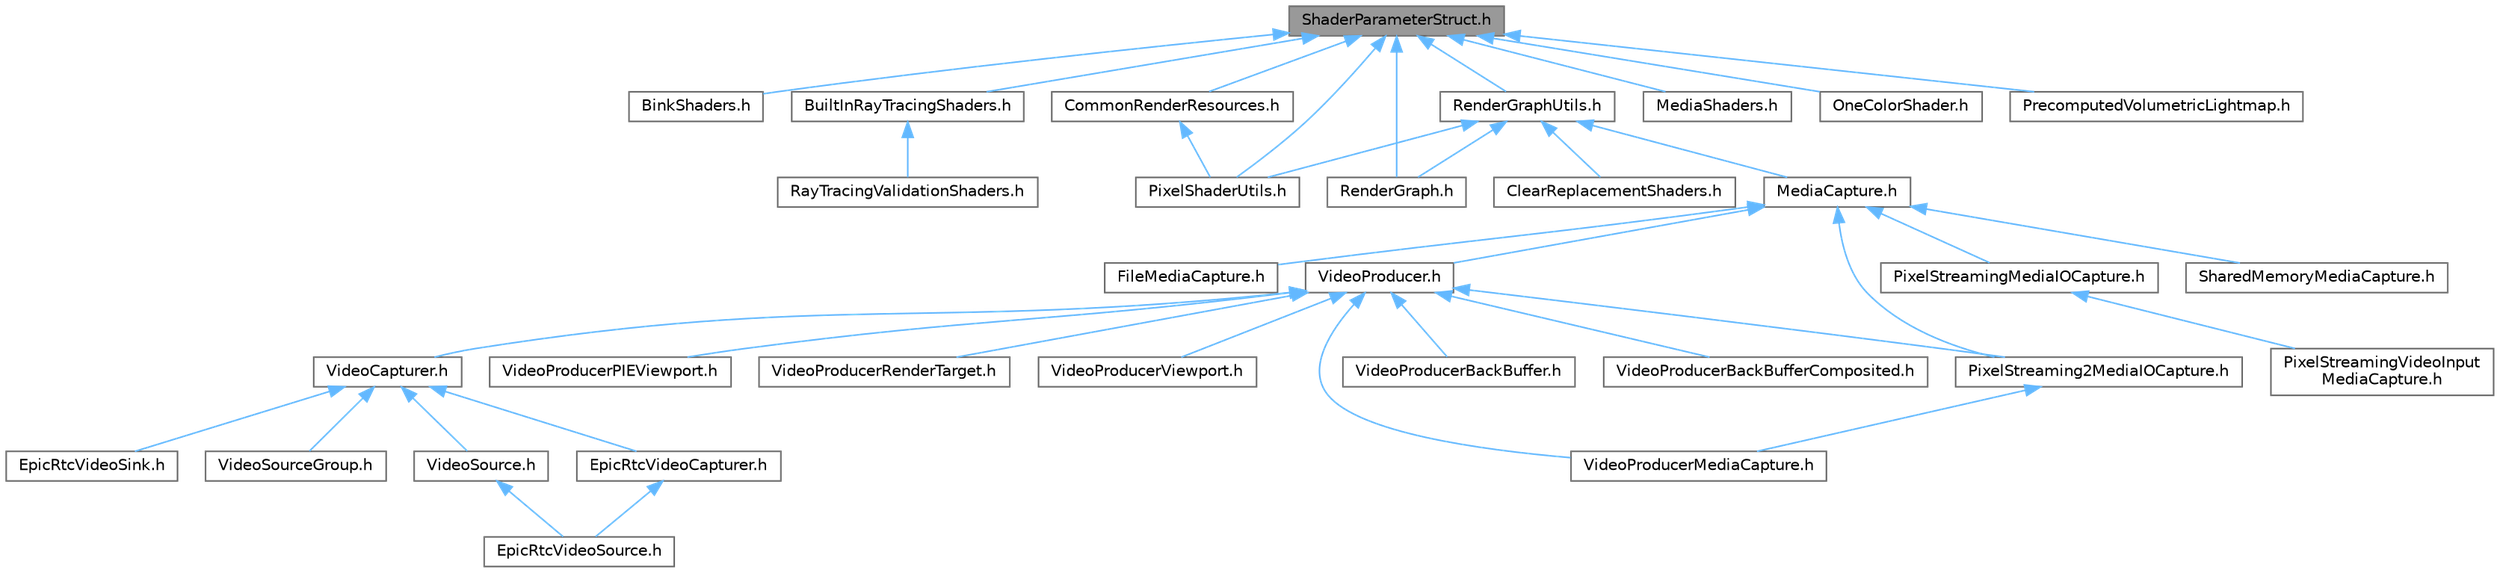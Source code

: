 digraph "ShaderParameterStruct.h"
{
 // INTERACTIVE_SVG=YES
 // LATEX_PDF_SIZE
  bgcolor="transparent";
  edge [fontname=Helvetica,fontsize=10,labelfontname=Helvetica,labelfontsize=10];
  node [fontname=Helvetica,fontsize=10,shape=box,height=0.2,width=0.4];
  Node1 [id="Node000001",label="ShaderParameterStruct.h",height=0.2,width=0.4,color="gray40", fillcolor="grey60", style="filled", fontcolor="black",tooltip=" "];
  Node1 -> Node2 [id="edge1_Node000001_Node000002",dir="back",color="steelblue1",style="solid",tooltip=" "];
  Node2 [id="Node000002",label="BinkShaders.h",height=0.2,width=0.4,color="grey40", fillcolor="white", style="filled",URL="$d8/d97/BinkShaders_8h.html",tooltip=" "];
  Node1 -> Node3 [id="edge2_Node000001_Node000003",dir="back",color="steelblue1",style="solid",tooltip=" "];
  Node3 [id="Node000003",label="BuiltInRayTracingShaders.h",height=0.2,width=0.4,color="grey40", fillcolor="white", style="filled",URL="$d4/d9b/BuiltInRayTracingShaders_8h.html",tooltip=" "];
  Node3 -> Node4 [id="edge3_Node000003_Node000004",dir="back",color="steelblue1",style="solid",tooltip=" "];
  Node4 [id="Node000004",label="RayTracingValidationShaders.h",height=0.2,width=0.4,color="grey40", fillcolor="white", style="filled",URL="$d2/d6c/RayTracingValidationShaders_8h.html",tooltip=" "];
  Node1 -> Node5 [id="edge4_Node000001_Node000005",dir="back",color="steelblue1",style="solid",tooltip=" "];
  Node5 [id="Node000005",label="CommonRenderResources.h",height=0.2,width=0.4,color="grey40", fillcolor="white", style="filled",URL="$d3/d27/CommonRenderResources_8h.html",tooltip=" "];
  Node5 -> Node6 [id="edge5_Node000005_Node000006",dir="back",color="steelblue1",style="solid",tooltip=" "];
  Node6 [id="Node000006",label="PixelShaderUtils.h",height=0.2,width=0.4,color="grey40", fillcolor="white", style="filled",URL="$d1/dc7/PixelShaderUtils_8h.html",tooltip=" "];
  Node1 -> Node7 [id="edge6_Node000001_Node000007",dir="back",color="steelblue1",style="solid",tooltip=" "];
  Node7 [id="Node000007",label="MediaShaders.h",height=0.2,width=0.4,color="grey40", fillcolor="white", style="filled",URL="$de/dcb/MediaShaders_8h.html",tooltip=" "];
  Node1 -> Node8 [id="edge7_Node000001_Node000008",dir="back",color="steelblue1",style="solid",tooltip=" "];
  Node8 [id="Node000008",label="OneColorShader.h",height=0.2,width=0.4,color="grey40", fillcolor="white", style="filled",URL="$dc/d2c/OneColorShader_8h.html",tooltip=" "];
  Node1 -> Node6 [id="edge8_Node000001_Node000006",dir="back",color="steelblue1",style="solid",tooltip=" "];
  Node1 -> Node9 [id="edge9_Node000001_Node000009",dir="back",color="steelblue1",style="solid",tooltip=" "];
  Node9 [id="Node000009",label="PrecomputedVolumetricLightmap.h",height=0.2,width=0.4,color="grey40", fillcolor="white", style="filled",URL="$d8/d75/PrecomputedVolumetricLightmap_8h.html",tooltip=" "];
  Node1 -> Node10 [id="edge10_Node000001_Node000010",dir="back",color="steelblue1",style="solid",tooltip=" "];
  Node10 [id="Node000010",label="RenderGraph.h",height=0.2,width=0.4,color="grey40", fillcolor="white", style="filled",URL="$d7/dd9/RenderGraph_8h.html",tooltip=" "];
  Node1 -> Node11 [id="edge11_Node000001_Node000011",dir="back",color="steelblue1",style="solid",tooltip=" "];
  Node11 [id="Node000011",label="RenderGraphUtils.h",height=0.2,width=0.4,color="grey40", fillcolor="white", style="filled",URL="$d6/d45/RenderGraphUtils_8h.html",tooltip=" "];
  Node11 -> Node12 [id="edge12_Node000011_Node000012",dir="back",color="steelblue1",style="solid",tooltip=" "];
  Node12 [id="Node000012",label="ClearReplacementShaders.h",height=0.2,width=0.4,color="grey40", fillcolor="white", style="filled",URL="$d9/d4e/ClearReplacementShaders_8h.html",tooltip=" "];
  Node11 -> Node13 [id="edge13_Node000011_Node000013",dir="back",color="steelblue1",style="solid",tooltip=" "];
  Node13 [id="Node000013",label="MediaCapture.h",height=0.2,width=0.4,color="grey40", fillcolor="white", style="filled",URL="$d2/d9c/MediaCapture_8h.html",tooltip=" "];
  Node13 -> Node14 [id="edge14_Node000013_Node000014",dir="back",color="steelblue1",style="solid",tooltip=" "];
  Node14 [id="Node000014",label="FileMediaCapture.h",height=0.2,width=0.4,color="grey40", fillcolor="white", style="filled",URL="$da/d0b/FileMediaCapture_8h.html",tooltip=" "];
  Node13 -> Node15 [id="edge15_Node000013_Node000015",dir="back",color="steelblue1",style="solid",tooltip=" "];
  Node15 [id="Node000015",label="PixelStreaming2MediaIOCapture.h",height=0.2,width=0.4,color="grey40", fillcolor="white", style="filled",URL="$d3/d67/PixelStreaming2MediaIOCapture_8h.html",tooltip=" "];
  Node15 -> Node16 [id="edge16_Node000015_Node000016",dir="back",color="steelblue1",style="solid",tooltip=" "];
  Node16 [id="Node000016",label="VideoProducerMediaCapture.h",height=0.2,width=0.4,color="grey40", fillcolor="white", style="filled",URL="$db/df1/VideoProducerMediaCapture_8h.html",tooltip=" "];
  Node13 -> Node17 [id="edge17_Node000013_Node000017",dir="back",color="steelblue1",style="solid",tooltip=" "];
  Node17 [id="Node000017",label="PixelStreamingMediaIOCapture.h",height=0.2,width=0.4,color="grey40", fillcolor="white", style="filled",URL="$df/dfa/PixelStreamingMediaIOCapture_8h.html",tooltip=" "];
  Node17 -> Node18 [id="edge18_Node000017_Node000018",dir="back",color="steelblue1",style="solid",tooltip=" "];
  Node18 [id="Node000018",label="PixelStreamingVideoInput\lMediaCapture.h",height=0.2,width=0.4,color="grey40", fillcolor="white", style="filled",URL="$d1/dd3/PixelStreamingVideoInputMediaCapture_8h.html",tooltip=" "];
  Node13 -> Node19 [id="edge19_Node000013_Node000019",dir="back",color="steelblue1",style="solid",tooltip=" "];
  Node19 [id="Node000019",label="SharedMemoryMediaCapture.h",height=0.2,width=0.4,color="grey40", fillcolor="white", style="filled",URL="$d7/d60/SharedMemoryMediaCapture_8h.html",tooltip=" "];
  Node13 -> Node20 [id="edge20_Node000013_Node000020",dir="back",color="steelblue1",style="solid",tooltip=" "];
  Node20 [id="Node000020",label="VideoProducer.h",height=0.2,width=0.4,color="grey40", fillcolor="white", style="filled",URL="$da/d79/VideoProducer_8h.html",tooltip=" "];
  Node20 -> Node15 [id="edge21_Node000020_Node000015",dir="back",color="steelblue1",style="solid",tooltip=" "];
  Node20 -> Node21 [id="edge22_Node000020_Node000021",dir="back",color="steelblue1",style="solid",tooltip=" "];
  Node21 [id="Node000021",label="VideoCapturer.h",height=0.2,width=0.4,color="grey40", fillcolor="white", style="filled",URL="$d0/da2/VideoCapturer_8h.html",tooltip=" "];
  Node21 -> Node22 [id="edge23_Node000021_Node000022",dir="back",color="steelblue1",style="solid",tooltip=" "];
  Node22 [id="Node000022",label="EpicRtcVideoCapturer.h",height=0.2,width=0.4,color="grey40", fillcolor="white", style="filled",URL="$d9/df6/EpicRtcVideoCapturer_8h.html",tooltip=" "];
  Node22 -> Node23 [id="edge24_Node000022_Node000023",dir="back",color="steelblue1",style="solid",tooltip=" "];
  Node23 [id="Node000023",label="EpicRtcVideoSource.h",height=0.2,width=0.4,color="grey40", fillcolor="white", style="filled",URL="$da/dcc/EpicRtcVideoSource_8h.html",tooltip=" "];
  Node21 -> Node24 [id="edge25_Node000021_Node000024",dir="back",color="steelblue1",style="solid",tooltip=" "];
  Node24 [id="Node000024",label="EpicRtcVideoSink.h",height=0.2,width=0.4,color="grey40", fillcolor="white", style="filled",URL="$d1/d21/EpicRtcVideoSink_8h.html",tooltip=" "];
  Node21 -> Node25 [id="edge26_Node000021_Node000025",dir="back",color="steelblue1",style="solid",tooltip=" "];
  Node25 [id="Node000025",label="VideoSource.h",height=0.2,width=0.4,color="grey40", fillcolor="white", style="filled",URL="$d4/d01/VideoSource_8h.html",tooltip=" "];
  Node25 -> Node23 [id="edge27_Node000025_Node000023",dir="back",color="steelblue1",style="solid",tooltip=" "];
  Node21 -> Node26 [id="edge28_Node000021_Node000026",dir="back",color="steelblue1",style="solid",tooltip=" "];
  Node26 [id="Node000026",label="VideoSourceGroup.h",height=0.2,width=0.4,color="grey40", fillcolor="white", style="filled",URL="$d6/d38/VideoSourceGroup_8h.html",tooltip=" "];
  Node20 -> Node27 [id="edge29_Node000020_Node000027",dir="back",color="steelblue1",style="solid",tooltip=" "];
  Node27 [id="Node000027",label="VideoProducerBackBuffer.h",height=0.2,width=0.4,color="grey40", fillcolor="white", style="filled",URL="$d0/d18/VideoProducerBackBuffer_8h.html",tooltip=" "];
  Node20 -> Node28 [id="edge30_Node000020_Node000028",dir="back",color="steelblue1",style="solid",tooltip=" "];
  Node28 [id="Node000028",label="VideoProducerBackBufferComposited.h",height=0.2,width=0.4,color="grey40", fillcolor="white", style="filled",URL="$d5/d3e/VideoProducerBackBufferComposited_8h.html",tooltip=" "];
  Node20 -> Node16 [id="edge31_Node000020_Node000016",dir="back",color="steelblue1",style="solid",tooltip=" "];
  Node20 -> Node29 [id="edge32_Node000020_Node000029",dir="back",color="steelblue1",style="solid",tooltip=" "];
  Node29 [id="Node000029",label="VideoProducerPIEViewport.h",height=0.2,width=0.4,color="grey40", fillcolor="white", style="filled",URL="$dc/df8/VideoProducerPIEViewport_8h.html",tooltip=" "];
  Node20 -> Node30 [id="edge33_Node000020_Node000030",dir="back",color="steelblue1",style="solid",tooltip=" "];
  Node30 [id="Node000030",label="VideoProducerRenderTarget.h",height=0.2,width=0.4,color="grey40", fillcolor="white", style="filled",URL="$de/df9/VideoProducerRenderTarget_8h.html",tooltip=" "];
  Node20 -> Node31 [id="edge34_Node000020_Node000031",dir="back",color="steelblue1",style="solid",tooltip=" "];
  Node31 [id="Node000031",label="VideoProducerViewport.h",height=0.2,width=0.4,color="grey40", fillcolor="white", style="filled",URL="$d8/d79/VideoProducerViewport_8h.html",tooltip=" "];
  Node11 -> Node6 [id="edge35_Node000011_Node000006",dir="back",color="steelblue1",style="solid",tooltip=" "];
  Node11 -> Node10 [id="edge36_Node000011_Node000010",dir="back",color="steelblue1",style="solid",tooltip=" "];
}
